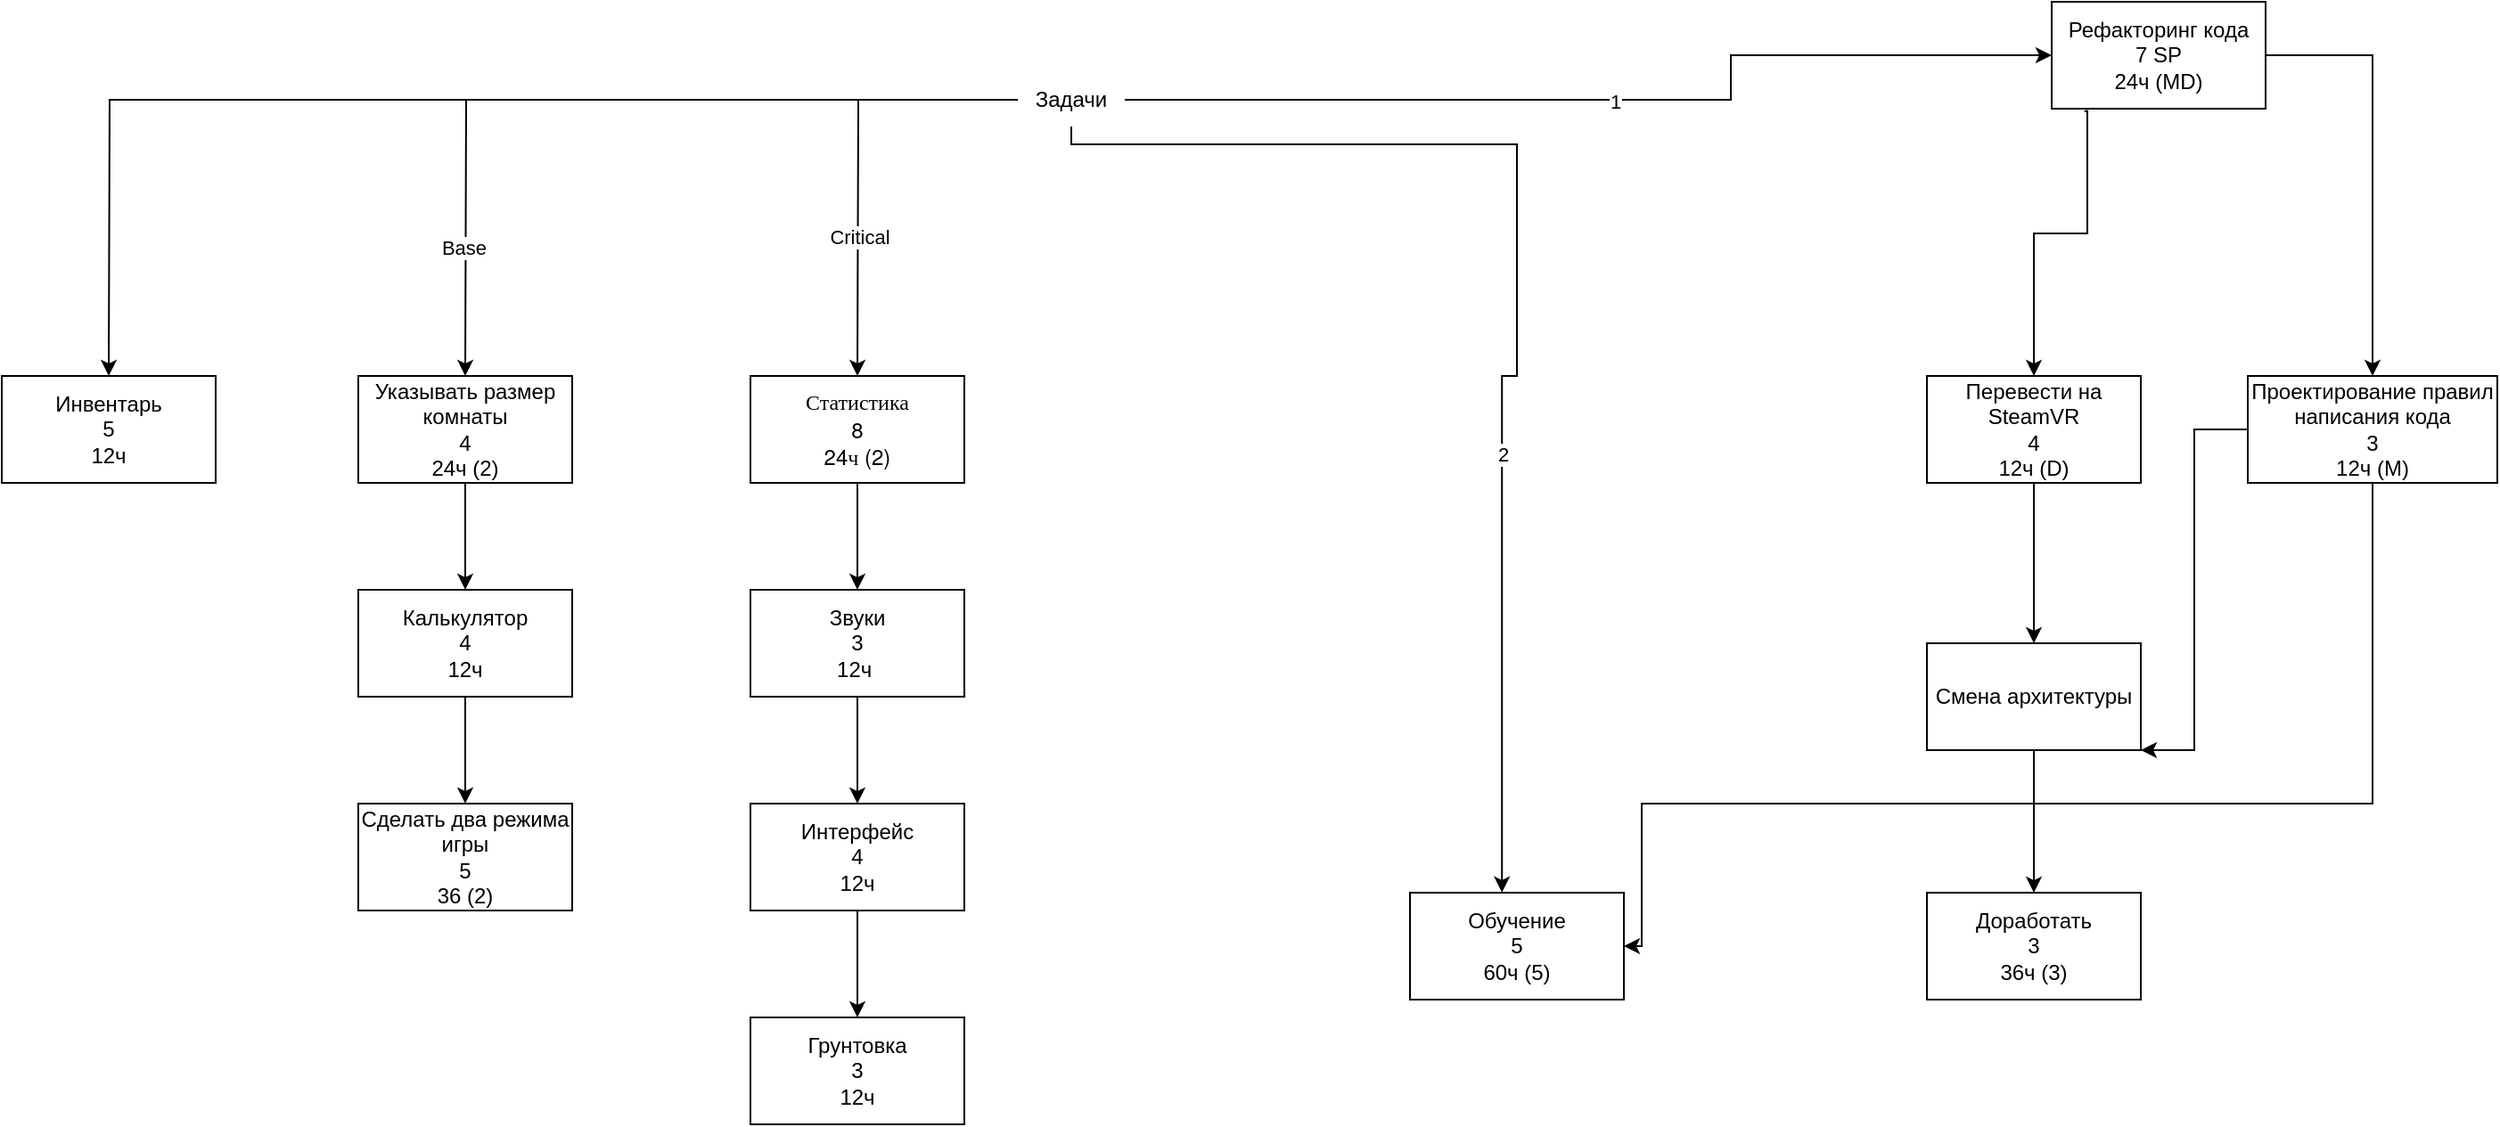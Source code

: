<mxfile version="21.7.2" type="github">
  <diagram name="Страница — 1" id="DdJtUq3L_0oEUzeU_RWa">
    <mxGraphModel dx="2362" dy="477" grid="1" gridSize="10" guides="1" tooltips="1" connect="1" arrows="1" fold="1" page="1" pageScale="1" pageWidth="827" pageHeight="1169" math="0" shadow="0">
      <root>
        <mxCell id="0" />
        <mxCell id="1" parent="0" />
        <mxCell id="pSJ06roWzF_WPL-AcX-k-2" style="edgeStyle=orthogonalEdgeStyle;rounded=0;orthogonalLoop=1;jettySize=auto;html=1;entryX=0;entryY=0.5;entryDx=0;entryDy=0;" edge="1" parent="1" source="pSJ06roWzF_WPL-AcX-k-1" target="pSJ06roWzF_WPL-AcX-k-3">
          <mxGeometry relative="1" as="geometry">
            <mxPoint x="300" y="240" as="targetPoint" />
            <Array as="points">
              <mxPoint x="130" y="240" />
            </Array>
          </mxGeometry>
        </mxCell>
        <mxCell id="pSJ06roWzF_WPL-AcX-k-12" value="1" style="edgeLabel;html=1;align=center;verticalAlign=middle;resizable=0;points=[];" vertex="1" connectable="0" parent="pSJ06roWzF_WPL-AcX-k-2">
          <mxGeometry x="0.008" y="-1" relative="1" as="geometry">
            <mxPoint as="offset" />
          </mxGeometry>
        </mxCell>
        <mxCell id="pSJ06roWzF_WPL-AcX-k-4" style="edgeStyle=orthogonalEdgeStyle;rounded=0;orthogonalLoop=1;jettySize=auto;html=1;exitX=0.153;exitY=1.022;exitDx=0;exitDy=0;exitPerimeter=0;" edge="1" parent="1" source="pSJ06roWzF_WPL-AcX-k-3">
          <mxGeometry relative="1" as="geometry">
            <mxPoint x="300" y="420" as="targetPoint" />
            <Array as="points">
              <mxPoint x="330" y="271" />
              <mxPoint x="330" y="340" />
            </Array>
          </mxGeometry>
        </mxCell>
        <mxCell id="pSJ06roWzF_WPL-AcX-k-16" style="edgeStyle=orthogonalEdgeStyle;rounded=0;orthogonalLoop=1;jettySize=auto;html=1;" edge="1" parent="1" source="pSJ06roWzF_WPL-AcX-k-1">
          <mxGeometry relative="1" as="geometry">
            <mxPoint x="-360" y="420.0" as="targetPoint" />
          </mxGeometry>
        </mxCell>
        <mxCell id="pSJ06roWzF_WPL-AcX-k-17" value="Critical" style="edgeLabel;html=1;align=center;verticalAlign=middle;resizable=0;points=[];" vertex="1" connectable="0" parent="pSJ06roWzF_WPL-AcX-k-16">
          <mxGeometry x="0.363" relative="1" as="geometry">
            <mxPoint as="offset" />
          </mxGeometry>
        </mxCell>
        <mxCell id="pSJ06roWzF_WPL-AcX-k-23" style="edgeStyle=orthogonalEdgeStyle;rounded=0;orthogonalLoop=1;jettySize=auto;html=1;" edge="1" parent="1" source="pSJ06roWzF_WPL-AcX-k-1">
          <mxGeometry relative="1" as="geometry">
            <mxPoint x="-580" y="420" as="targetPoint" />
          </mxGeometry>
        </mxCell>
        <mxCell id="pSJ06roWzF_WPL-AcX-k-24" value="Base" style="edgeLabel;html=1;align=center;verticalAlign=middle;resizable=0;points=[];" vertex="1" connectable="0" parent="pSJ06roWzF_WPL-AcX-k-23">
          <mxGeometry x="0.687" y="-1" relative="1" as="geometry">
            <mxPoint as="offset" />
          </mxGeometry>
        </mxCell>
        <mxCell id="pSJ06roWzF_WPL-AcX-k-35" style="edgeStyle=orthogonalEdgeStyle;rounded=0;orthogonalLoop=1;jettySize=auto;html=1;" edge="1" parent="1" source="pSJ06roWzF_WPL-AcX-k-1">
          <mxGeometry relative="1" as="geometry">
            <mxPoint x="-780" y="420.0" as="targetPoint" />
          </mxGeometry>
        </mxCell>
        <mxCell id="pSJ06roWzF_WPL-AcX-k-1" value="Задачи" style="text;html=1;strokeColor=none;fillColor=none;align=center;verticalAlign=middle;whiteSpace=wrap;rounded=0;" vertex="1" parent="1">
          <mxGeometry x="-270" y="250" width="60" height="30" as="geometry" />
        </mxCell>
        <mxCell id="pSJ06roWzF_WPL-AcX-k-6" style="edgeStyle=orthogonalEdgeStyle;rounded=0;orthogonalLoop=1;jettySize=auto;html=1;entryX=0.43;entryY=-0.002;entryDx=0;entryDy=0;entryPerimeter=0;" edge="1" parent="1" source="pSJ06roWzF_WPL-AcX-k-1" target="pSJ06roWzF_WPL-AcX-k-7">
          <mxGeometry relative="1" as="geometry">
            <mxPoint x="500" y="420" as="targetPoint" />
            <Array as="points">
              <mxPoint x="10" y="290" />
              <mxPoint x="10" y="420" />
            </Array>
          </mxGeometry>
        </mxCell>
        <mxCell id="pSJ06roWzF_WPL-AcX-k-13" value="2" style="edgeLabel;html=1;align=center;verticalAlign=middle;resizable=0;points=[];" vertex="1" connectable="0" parent="pSJ06roWzF_WPL-AcX-k-6">
          <mxGeometry x="0.285" relative="1" as="geometry">
            <mxPoint as="offset" />
          </mxGeometry>
        </mxCell>
        <mxCell id="pSJ06roWzF_WPL-AcX-k-10" style="edgeStyle=orthogonalEdgeStyle;rounded=0;orthogonalLoop=1;jettySize=auto;html=1;entryX=0.5;entryY=0;entryDx=0;entryDy=0;" edge="1" parent="1" source="pSJ06roWzF_WPL-AcX-k-3" target="pSJ06roWzF_WPL-AcX-k-11">
          <mxGeometry relative="1" as="geometry">
            <mxPoint x="470" y="420" as="targetPoint" />
            <Array as="points">
              <mxPoint x="490" y="240" />
            </Array>
          </mxGeometry>
        </mxCell>
        <mxCell id="pSJ06roWzF_WPL-AcX-k-3" value="Рефакторинг кода&lt;br&gt;7 SP&lt;br&gt;24ч (MD)" style="rounded=0;whiteSpace=wrap;html=1;" vertex="1" parent="1">
          <mxGeometry x="310" y="210" width="120" height="60" as="geometry" />
        </mxCell>
        <mxCell id="pSJ06roWzF_WPL-AcX-k-8" style="edgeStyle=orthogonalEdgeStyle;rounded=0;orthogonalLoop=1;jettySize=auto;html=1;" edge="1" parent="1" source="pSJ06roWzF_WPL-AcX-k-5">
          <mxGeometry relative="1" as="geometry">
            <mxPoint x="300" y="570" as="targetPoint" />
          </mxGeometry>
        </mxCell>
        <mxCell id="pSJ06roWzF_WPL-AcX-k-5" value="Перевести на SteamVR&lt;br&gt;4&lt;br&gt;12ч (D)" style="rounded=0;whiteSpace=wrap;html=1;" vertex="1" parent="1">
          <mxGeometry x="240" y="420" width="120" height="60" as="geometry" />
        </mxCell>
        <mxCell id="pSJ06roWzF_WPL-AcX-k-7" value="Обучение&lt;br&gt;5&lt;br&gt;60ч (5)" style="rounded=0;whiteSpace=wrap;html=1;" vertex="1" parent="1">
          <mxGeometry x="-50" y="710" width="120" height="60" as="geometry" />
        </mxCell>
        <mxCell id="pSJ06roWzF_WPL-AcX-k-30" style="edgeStyle=orthogonalEdgeStyle;rounded=0;orthogonalLoop=1;jettySize=auto;html=1;entryX=0.5;entryY=0;entryDx=0;entryDy=0;" edge="1" parent="1" source="pSJ06roWzF_WPL-AcX-k-9" target="pSJ06roWzF_WPL-AcX-k-29">
          <mxGeometry relative="1" as="geometry">
            <Array as="points">
              <mxPoint x="300" y="690" />
              <mxPoint x="300" y="690" />
            </Array>
          </mxGeometry>
        </mxCell>
        <mxCell id="pSJ06roWzF_WPL-AcX-k-9" value="Смена архитектуры&lt;br&gt;" style="rounded=0;whiteSpace=wrap;html=1;" vertex="1" parent="1">
          <mxGeometry x="240" y="570" width="120" height="60" as="geometry" />
        </mxCell>
        <mxCell id="pSJ06roWzF_WPL-AcX-k-14" style="edgeStyle=orthogonalEdgeStyle;rounded=0;orthogonalLoop=1;jettySize=auto;html=1;entryX=1;entryY=0.5;entryDx=0;entryDy=0;" edge="1" parent="1" source="pSJ06roWzF_WPL-AcX-k-11" target="pSJ06roWzF_WPL-AcX-k-7">
          <mxGeometry relative="1" as="geometry">
            <Array as="points">
              <mxPoint x="490" y="660" />
              <mxPoint x="80" y="660" />
            </Array>
          </mxGeometry>
        </mxCell>
        <mxCell id="pSJ06roWzF_WPL-AcX-k-15" style="edgeStyle=orthogonalEdgeStyle;rounded=0;orthogonalLoop=1;jettySize=auto;html=1;" edge="1" parent="1" source="pSJ06roWzF_WPL-AcX-k-11">
          <mxGeometry relative="1" as="geometry">
            <mxPoint x="360" y="630" as="targetPoint" />
            <Array as="points">
              <mxPoint x="390" y="450" />
              <mxPoint x="390" y="630" />
              <mxPoint x="360" y="630" />
            </Array>
          </mxGeometry>
        </mxCell>
        <mxCell id="pSJ06roWzF_WPL-AcX-k-11" value="Проектирование правил написания кода&lt;br&gt;3&lt;br&gt;12ч (M)" style="rounded=0;whiteSpace=wrap;html=1;" vertex="1" parent="1">
          <mxGeometry x="420" y="420" width="140" height="60" as="geometry" />
        </mxCell>
        <mxCell id="pSJ06roWzF_WPL-AcX-k-19" style="edgeStyle=orthogonalEdgeStyle;rounded=0;orthogonalLoop=1;jettySize=auto;html=1;" edge="1" parent="1" source="pSJ06roWzF_WPL-AcX-k-18">
          <mxGeometry relative="1" as="geometry">
            <mxPoint x="-360" y="540" as="targetPoint" />
          </mxGeometry>
        </mxCell>
        <mxCell id="pSJ06roWzF_WPL-AcX-k-18" value="&lt;div&gt;&lt;font face=&quot;Helvetica Neue&quot;&gt;Статистика&lt;/font&gt;&lt;/div&gt;&lt;div&gt;&lt;font face=&quot;Helvetica Neue&quot;&gt;8&lt;/font&gt;&lt;/div&gt;&lt;div&gt;&lt;font face=&quot;Helvetica Neue&quot;&gt;24ч (2)&lt;/font&gt;&lt;/div&gt;" style="rounded=0;whiteSpace=wrap;html=1;" vertex="1" parent="1">
          <mxGeometry x="-420" y="420" width="120" height="60" as="geometry" />
        </mxCell>
        <mxCell id="pSJ06roWzF_WPL-AcX-k-21" style="edgeStyle=orthogonalEdgeStyle;rounded=0;orthogonalLoop=1;jettySize=auto;html=1;" edge="1" parent="1" source="pSJ06roWzF_WPL-AcX-k-20">
          <mxGeometry relative="1" as="geometry">
            <mxPoint x="-360" y="660" as="targetPoint" />
          </mxGeometry>
        </mxCell>
        <mxCell id="pSJ06roWzF_WPL-AcX-k-20" value="Звуки&lt;br&gt;3&lt;br&gt;12ч&amp;nbsp;" style="rounded=0;whiteSpace=wrap;html=1;" vertex="1" parent="1">
          <mxGeometry x="-420" y="540" width="120" height="60" as="geometry" />
        </mxCell>
        <mxCell id="pSJ06roWzF_WPL-AcX-k-26" style="edgeStyle=orthogonalEdgeStyle;rounded=0;orthogonalLoop=1;jettySize=auto;html=1;" edge="1" parent="1" source="pSJ06roWzF_WPL-AcX-k-22">
          <mxGeometry relative="1" as="geometry">
            <mxPoint x="-360" y="780" as="targetPoint" />
          </mxGeometry>
        </mxCell>
        <mxCell id="pSJ06roWzF_WPL-AcX-k-22" value="Интерфейс&lt;br&gt;4&lt;br&gt;12ч" style="rounded=0;whiteSpace=wrap;html=1;" vertex="1" parent="1">
          <mxGeometry x="-420" y="660" width="120" height="60" as="geometry" />
        </mxCell>
        <mxCell id="pSJ06roWzF_WPL-AcX-k-31" style="edgeStyle=orthogonalEdgeStyle;rounded=0;orthogonalLoop=1;jettySize=auto;html=1;" edge="1" parent="1" source="pSJ06roWzF_WPL-AcX-k-25">
          <mxGeometry relative="1" as="geometry">
            <mxPoint x="-580" y="540.0" as="targetPoint" />
          </mxGeometry>
        </mxCell>
        <mxCell id="pSJ06roWzF_WPL-AcX-k-25" value="Указывать размер комнаты&lt;br&gt;4&lt;br&gt;24ч (2)" style="rounded=0;whiteSpace=wrap;html=1;" vertex="1" parent="1">
          <mxGeometry x="-640" y="420" width="120" height="60" as="geometry" />
        </mxCell>
        <mxCell id="pSJ06roWzF_WPL-AcX-k-27" value="Грунтовка&lt;br&gt;3&lt;br&gt;12ч" style="rounded=0;whiteSpace=wrap;html=1;" vertex="1" parent="1">
          <mxGeometry x="-420" y="780" width="120" height="60" as="geometry" />
        </mxCell>
        <mxCell id="pSJ06roWzF_WPL-AcX-k-29" value="Доработать&lt;br&gt;3&lt;br&gt;36ч (3)" style="rounded=0;whiteSpace=wrap;html=1;" vertex="1" parent="1">
          <mxGeometry x="240" y="710" width="120" height="60" as="geometry" />
        </mxCell>
        <mxCell id="pSJ06roWzF_WPL-AcX-k-33" style="edgeStyle=orthogonalEdgeStyle;rounded=0;orthogonalLoop=1;jettySize=auto;html=1;" edge="1" parent="1" source="pSJ06roWzF_WPL-AcX-k-32">
          <mxGeometry relative="1" as="geometry">
            <mxPoint x="-580" y="660" as="targetPoint" />
          </mxGeometry>
        </mxCell>
        <mxCell id="pSJ06roWzF_WPL-AcX-k-32" value="Калькулятор&lt;br&gt;4&lt;br&gt;12ч" style="rounded=0;whiteSpace=wrap;html=1;" vertex="1" parent="1">
          <mxGeometry x="-640" y="540" width="120" height="60" as="geometry" />
        </mxCell>
        <mxCell id="pSJ06roWzF_WPL-AcX-k-34" value="Сделать два режима игры&lt;br&gt;5&lt;br&gt;36 (2)" style="rounded=0;whiteSpace=wrap;html=1;" vertex="1" parent="1">
          <mxGeometry x="-640" y="660" width="120" height="60" as="geometry" />
        </mxCell>
        <mxCell id="pSJ06roWzF_WPL-AcX-k-36" value="Инвентарь&lt;br&gt;5&lt;br&gt;12ч" style="rounded=0;whiteSpace=wrap;html=1;" vertex="1" parent="1">
          <mxGeometry x="-840" y="420" width="120" height="60" as="geometry" />
        </mxCell>
      </root>
    </mxGraphModel>
  </diagram>
</mxfile>
